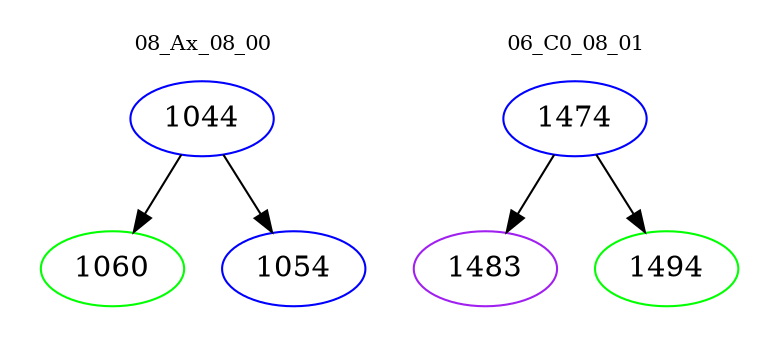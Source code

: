 digraph{
subgraph cluster_0 {
color = white
label = "08_Ax_08_00";
fontsize=10;
T0_1044 [label="1044", color="blue"]
T0_1044 -> T0_1060 [color="black"]
T0_1060 [label="1060", color="green"]
T0_1044 -> T0_1054 [color="black"]
T0_1054 [label="1054", color="blue"]
}
subgraph cluster_1 {
color = white
label = "06_C0_08_01";
fontsize=10;
T1_1474 [label="1474", color="blue"]
T1_1474 -> T1_1483 [color="black"]
T1_1483 [label="1483", color="purple"]
T1_1474 -> T1_1494 [color="black"]
T1_1494 [label="1494", color="green"]
}
}
